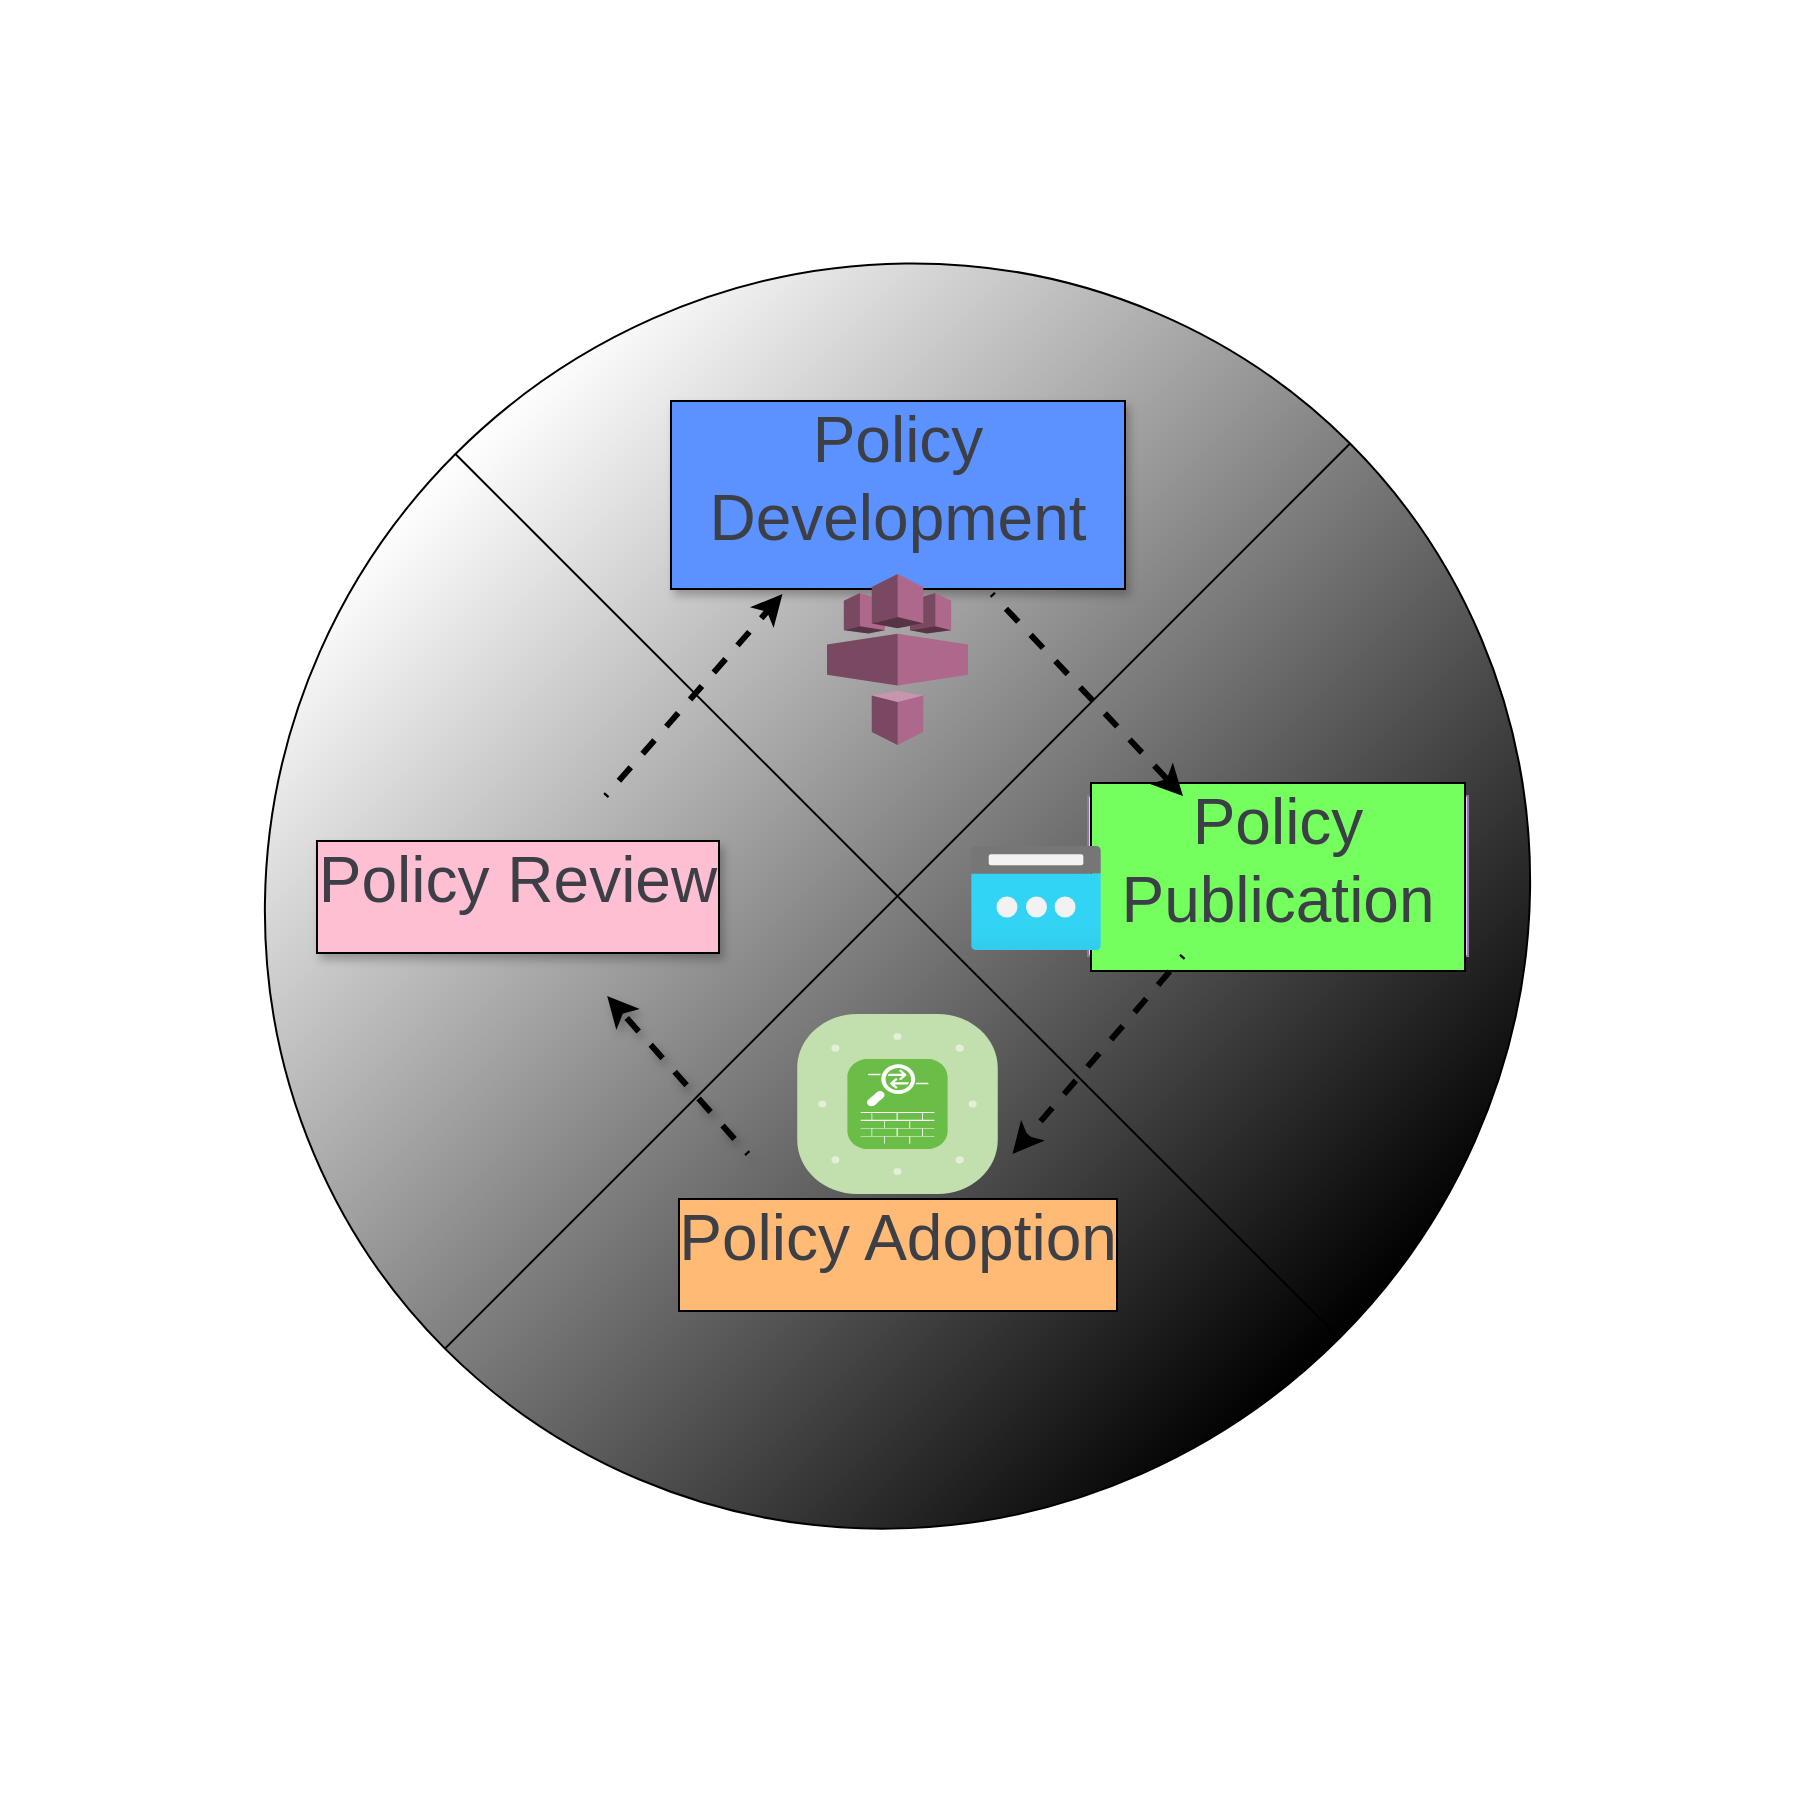 <mxfile version="24.7.17">
  <diagram name="Page-1" id="s16e7mE0uYyDLxfN_XTd">
    <mxGraphModel dx="2318" dy="2046" grid="1" gridSize="10" guides="1" tooltips="1" connect="1" arrows="1" fold="1" page="1" pageScale="1" pageWidth="850" pageHeight="1100" math="0" shadow="0">
      <root>
        <mxCell id="0" />
        <mxCell id="1" parent="0" />
        <mxCell id="TAXu7XQS-T4pUoDsKCwr-1" value="" style="shape=orEllipse;perimeter=ellipsePerimeter;whiteSpace=wrap;html=1;backgroundOutline=1;rotation=-45;fillStyle=auto;gradientColor=default;" vertex="1" parent="1">
          <mxGeometry x="114.75" y="108.45" width="640" height="625.15" as="geometry" />
        </mxCell>
        <mxCell id="TAXu7XQS-T4pUoDsKCwr-16" value="&lt;h2 style=&quot;box-sizing: border-box; margin: 0px 0px 16px; padding: 0px; border: 0px; font-variant-numeric: inherit; font-variant-east-asian: inherit; font-variant-alternates: inherit; font-variant-position: inherit; font-weight: 300; font-stretch: inherit; font-size: 32px; line-height: 1.2; font-family: Amplitude, sans-serif; font-optical-sizing: inherit; font-kerning: inherit; font-feature-settings: inherit; font-variation-settings: inherit; vertical-align: baseline; color: rgb(60, 63, 70);&quot;&gt;Policy Development&lt;/h2&gt;" style="text;strokeColor=none;align=center;fillColor=none;html=1;verticalAlign=middle;whiteSpace=wrap;rounded=0;labelBackgroundColor=#5C92FF;labelBorderColor=default;textShadow=1;" vertex="1" parent="1">
          <mxGeometry x="319.75" y="170" width="230" height="100" as="geometry" />
        </mxCell>
        <mxCell id="TAXu7XQS-T4pUoDsKCwr-17" value="&lt;h2 style=&quot;box-sizing: border-box; margin: 0px 0px 16px; padding: 0px; border: 0px; font-variant-numeric: inherit; font-variant-east-asian: inherit; font-variant-alternates: inherit; font-variant-position: inherit; font-weight: 300; font-stretch: inherit; font-size: 32px; line-height: 1.2; font-family: Amplitude, sans-serif; font-optical-sizing: inherit; font-kerning: inherit; font-feature-settings: inherit; font-variation-settings: inherit; vertical-align: baseline; color: rgb(60, 63, 70);&quot;&gt;Policy Publication&lt;/h2&gt;" style="text;strokeColor=#9673a6;align=center;fillColor=#e1d5e7;html=1;verticalAlign=middle;whiteSpace=wrap;rounded=0;labelBackgroundColor=#74FF5E;labelBorderColor=default;" vertex="1" parent="1">
          <mxGeometry x="530" y="371.02" width="190" height="80" as="geometry" />
        </mxCell>
        <mxCell id="TAXu7XQS-T4pUoDsKCwr-18" value="&lt;h2 style=&quot;box-sizing: border-box; margin: 0px 0px 16px; padding: 0px; border: 0px; font-variant-numeric: inherit; font-variant-east-asian: inherit; font-variant-alternates: inherit; font-variant-position: inherit; font-weight: 300; font-stretch: inherit; font-size: 32px; line-height: 1.2; font-family: Amplitude, sans-serif; font-optical-sizing: inherit; font-kerning: inherit; font-feature-settings: inherit; font-variation-settings: inherit; vertical-align: baseline; color: rgb(60, 63, 70); text-align: left;&quot;&gt;Policy Adoption&lt;/h2&gt;" style="text;strokeColor=none;align=center;fillColor=none;html=1;verticalAlign=middle;whiteSpace=wrap;rounded=0;labelBackgroundColor=#FFBA75;labelBorderColor=default;" vertex="1" parent="1">
          <mxGeometry x="319.75" y="550" width="230" height="100" as="geometry" />
        </mxCell>
        <mxCell id="TAXu7XQS-T4pUoDsKCwr-19" value="&lt;h2 style=&quot;box-sizing: border-box; margin: 0px 0px 16px; padding: 0px; border: 0px; font-variant-numeric: inherit; font-variant-east-asian: inherit; font-variant-alternates: inherit; font-variant-position: inherit; font-weight: 300; font-stretch: inherit; font-size: 32px; line-height: 1.2; font-family: Amplitude, sans-serif; font-optical-sizing: inherit; font-kerning: inherit; font-feature-settings: inherit; font-variation-settings: inherit; vertical-align: baseline; color: rgb(60, 63, 70); text-align: left;&quot;&gt;Policy Review&lt;/h2&gt;" style="text;strokeColor=none;align=center;fillColor=none;html=1;verticalAlign=middle;whiteSpace=wrap;rounded=0;labelBackgroundColor=#FFBFD2;labelBorderColor=default;textShadow=1;" vertex="1" parent="1">
          <mxGeometry x="130" y="371.02" width="230" height="100" as="geometry" />
        </mxCell>
        <mxCell id="TAXu7XQS-T4pUoDsKCwr-30" value="" style="endArrow=classic;html=1;rounded=0;flowAnimation=1;dashed=1;entryX=0.25;entryY=0;entryDx=0;entryDy=0;strokeWidth=3;" edge="1" parent="1" source="TAXu7XQS-T4pUoDsKCwr-16" target="TAXu7XQS-T4pUoDsKCwr-17">
          <mxGeometry width="50" height="50" relative="1" as="geometry">
            <mxPoint x="580" y="360" as="sourcePoint" />
            <mxPoint x="610" y="330" as="targetPoint" />
          </mxGeometry>
        </mxCell>
        <mxCell id="TAXu7XQS-T4pUoDsKCwr-33" value="" style="endArrow=classic;html=1;rounded=0;flowAnimation=1;dashed=1;entryX=0.75;entryY=0;entryDx=0;entryDy=0;exitX=0.25;exitY=1;exitDx=0;exitDy=0;strokeWidth=3;" edge="1" parent="1" source="TAXu7XQS-T4pUoDsKCwr-17" target="TAXu7XQS-T4pUoDsKCwr-18">
          <mxGeometry width="50" height="50" relative="1" as="geometry">
            <mxPoint x="609.39" y="480" as="sourcePoint" />
            <mxPoint x="679.39" y="545" as="targetPoint" />
          </mxGeometry>
        </mxCell>
        <mxCell id="TAXu7XQS-T4pUoDsKCwr-35" value="" style="endArrow=classic;html=1;rounded=0;flowAnimation=1;dashed=1;entryX=0.25;entryY=1;entryDx=0;entryDy=0;strokeWidth=3;" edge="1" parent="1" source="TAXu7XQS-T4pUoDsKCwr-19" target="TAXu7XQS-T4pUoDsKCwr-16">
          <mxGeometry width="50" height="50" relative="1" as="geometry">
            <mxPoint x="240" y="298.45" as="sourcePoint" />
            <mxPoint x="310" y="363.45" as="targetPoint" />
          </mxGeometry>
        </mxCell>
        <mxCell id="TAXu7XQS-T4pUoDsKCwr-37" value="" style="endArrow=classic;html=1;rounded=0;dashed=1;flowAnimation=1;shadow=1;strokeWidth=3;" edge="1" parent="1" target="TAXu7XQS-T4pUoDsKCwr-19">
          <mxGeometry width="50" height="50" relative="1" as="geometry">
            <mxPoint x="360" y="550" as="sourcePoint" />
            <mxPoint x="410" y="500" as="targetPoint" />
          </mxGeometry>
        </mxCell>
        <mxCell id="TAXu7XQS-T4pUoDsKCwr-38" value="" style="outlineConnect=0;dashed=0;verticalLabelPosition=bottom;verticalAlign=top;align=center;html=1;shape=mxgraph.aws3.gamelift;fillColor=#AD688B;gradientColor=none;" vertex="1" parent="1">
          <mxGeometry x="399.5" y="260" width="70.5" height="85.5" as="geometry" />
        </mxCell>
        <mxCell id="TAXu7XQS-T4pUoDsKCwr-39" value="" style="image;aspect=fixed;html=1;points=[];align=center;fontSize=12;image=img/lib/azure2/networking/Public_IP_Addresses.svg;" vertex="1" parent="1">
          <mxGeometry x="470" y="396" width="68" height="52" as="geometry" />
        </mxCell>
        <mxCell id="TAXu7XQS-T4pUoDsKCwr-40" value="" style="verticalLabelPosition=bottom;sketch=0;html=1;fillColor=#6ABD46;strokeColor=#ffffff;verticalAlign=top;align=center;points=[[0.085,0.085,0],[0.915,0.085,0],[0.915,0.915,0],[0.085,0.915,0],[0.25,0,0],[0.5,0,0],[0.75,0,0],[1,0.25,0],[1,0.5,0],[1,0.75,0],[0.75,1,0],[0.5,1,0],[0.25,1,0],[0,0.75,0],[0,0.5,0],[0,0.25,0]];pointerEvents=1;shape=mxgraph.cisco_safe.compositeIcon;bgIcon=mxgraph.cisco_safe.architecture.generic_appliance;resIcon=mxgraph.cisco_safe.architecture.adaptive_security_appliance;" vertex="1" parent="1">
          <mxGeometry x="384.63" y="480" width="100.25" height="90" as="geometry" />
        </mxCell>
        <mxCell id="TAXu7XQS-T4pUoDsKCwr-41" value="" style="shape=image;html=1;verticalAlign=top;verticalLabelPosition=bottom;labelBackgroundColor=#ffffff;imageAspect=0;aspect=fixed;image=https://cdn3.iconfinder.com/data/icons/customer-experience-1/32/Add_Review-128.png" vertex="1" parent="1">
          <mxGeometry x="340" y="378" width="70" height="70" as="geometry" />
        </mxCell>
      </root>
    </mxGraphModel>
  </diagram>
</mxfile>
